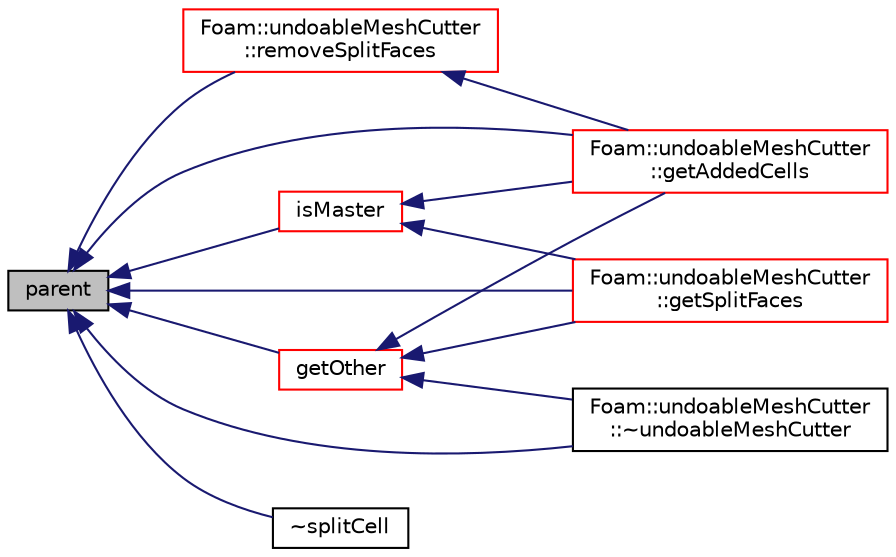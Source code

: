 digraph "parent"
{
  bgcolor="transparent";
  edge [fontname="Helvetica",fontsize="10",labelfontname="Helvetica",labelfontsize="10"];
  node [fontname="Helvetica",fontsize="10",shape=record];
  rankdir="LR";
  Node67 [label="parent",height=0.2,width=0.4,color="black", fillcolor="grey75", style="filled", fontcolor="black"];
  Node67 -> Node68 [dir="back",color="midnightblue",fontsize="10",style="solid",fontname="Helvetica"];
  Node68 [label="Foam::undoableMeshCutter\l::getAddedCells",height=0.2,width=0.4,color="red",URL="$a22265.html#ab5ebffca83676b163aefa40518831e37",tooltip="Like getSplitFaces but returns map from original to added cell. "];
  Node67 -> Node70 [dir="back",color="midnightblue",fontsize="10",style="solid",fontname="Helvetica"];
  Node70 [label="getOther",height=0.2,width=0.4,color="red",URL="$a22273.html#ae470ddffb5db2f30deda7a5fd0ce23b4",tooltip="Returns other half of split cell. I.e. slave if this is master. "];
  Node70 -> Node71 [dir="back",color="midnightblue",fontsize="10",style="solid",fontname="Helvetica"];
  Node71 [label="Foam::undoableMeshCutter\l::~undoableMeshCutter",height=0.2,width=0.4,color="black",URL="$a22265.html#a86e36f80426fa758376ea57884f500fb",tooltip="Destructor. "];
  Node70 -> Node72 [dir="back",color="midnightblue",fontsize="10",style="solid",fontname="Helvetica"];
  Node72 [label="Foam::undoableMeshCutter\l::getSplitFaces",height=0.2,width=0.4,color="red",URL="$a22265.html#a1e3a8bd512524e4ded9885f9dcfdcb16",tooltip="Calculate split faces from current liveCells. Only. "];
  Node70 -> Node68 [dir="back",color="midnightblue",fontsize="10",style="solid",fontname="Helvetica"];
  Node67 -> Node72 [dir="back",color="midnightblue",fontsize="10",style="solid",fontname="Helvetica"];
  Node67 -> Node74 [dir="back",color="midnightblue",fontsize="10",style="solid",fontname="Helvetica"];
  Node74 [label="isMaster",height=0.2,width=0.4,color="red",URL="$a22273.html#a6dfd2bbd6bdf03bbc060502834e3fac0",tooltip="Check if this is master cell of split. "];
  Node74 -> Node72 [dir="back",color="midnightblue",fontsize="10",style="solid",fontname="Helvetica"];
  Node74 -> Node68 [dir="back",color="midnightblue",fontsize="10",style="solid",fontname="Helvetica"];
  Node67 -> Node75 [dir="back",color="midnightblue",fontsize="10",style="solid",fontname="Helvetica"];
  Node75 [label="Foam::undoableMeshCutter\l::removeSplitFaces",height=0.2,width=0.4,color="red",URL="$a22265.html#afded860e134d9338c8bf9641a8c5e3c2",tooltip="Remove some refinement. Needs to be supplied subset of. "];
  Node75 -> Node68 [dir="back",color="midnightblue",fontsize="10",style="solid",fontname="Helvetica"];
  Node67 -> Node76 [dir="back",color="midnightblue",fontsize="10",style="solid",fontname="Helvetica"];
  Node76 [label="~splitCell",height=0.2,width=0.4,color="black",URL="$a22273.html#a9f8da6a47b2bcec1159d371859687d63",tooltip="Destructor. "];
  Node67 -> Node71 [dir="back",color="midnightblue",fontsize="10",style="solid",fontname="Helvetica"];
}
